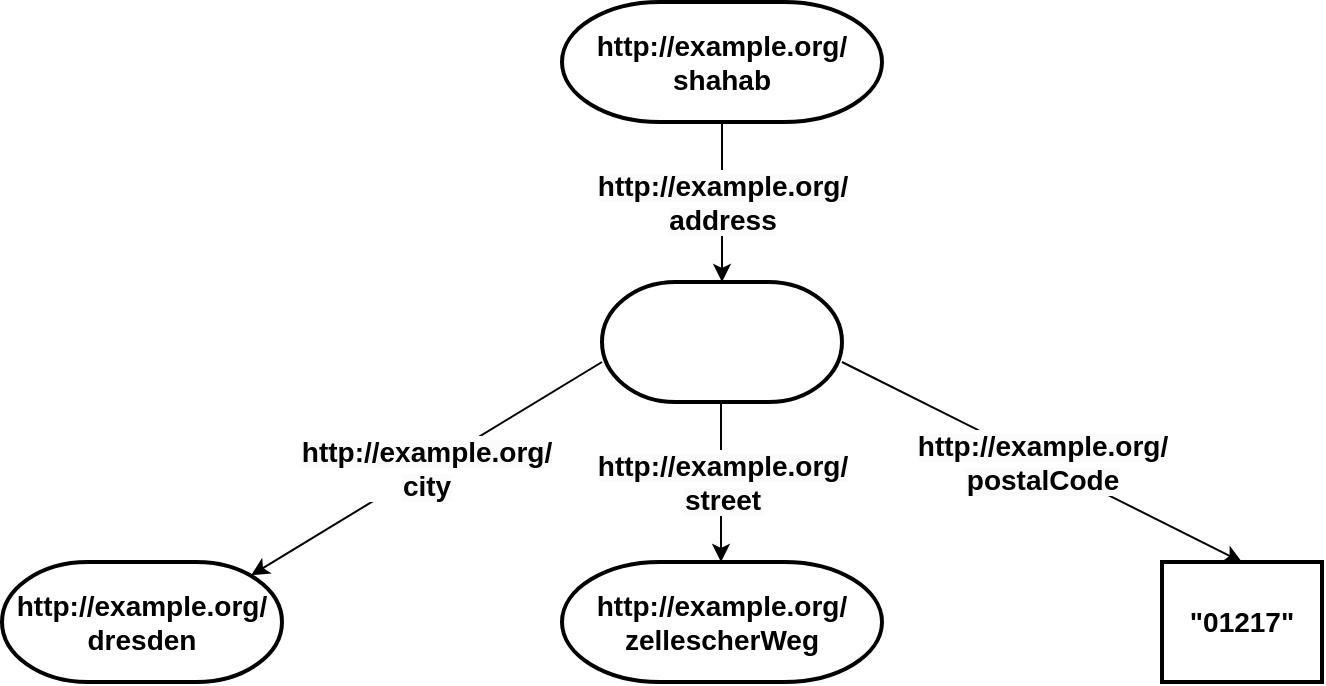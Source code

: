 <mxfile version="21.0.6" type="device"><diagram name="Page-1" id="YQSYtEf92kJAoQtLdOlQ"><mxGraphModel dx="1434" dy="802" grid="1" gridSize="10" guides="1" tooltips="1" connect="1" arrows="1" fold="1" page="1" pageScale="1" pageWidth="850" pageHeight="1100" math="0" shadow="0"><root><mxCell id="0"/><mxCell id="1" parent="0"/><mxCell id="D2EejiDGK2Tbfz0WXctw-20" value="&lt;b style=&quot;border-color: var(--border-color);&quot;&gt;&lt;font style=&quot;border-color: var(--border-color); font-size: 14px;&quot;&gt;http://example.org/&lt;br&gt;shahab&lt;/font&gt;&lt;/b&gt;" style="strokeWidth=2;html=1;shape=mxgraph.flowchart.terminator;whiteSpace=wrap;" vertex="1" parent="1"><mxGeometry x="500" y="460" width="160" height="60" as="geometry"/></mxCell><mxCell id="D2EejiDGK2Tbfz0WXctw-21" value="" style="strokeWidth=2;html=1;shape=mxgraph.flowchart.terminator;whiteSpace=wrap;" vertex="1" parent="1"><mxGeometry x="520" y="600" width="120" height="60" as="geometry"/></mxCell><mxCell id="D2EejiDGK2Tbfz0WXctw-24" value="&lt;b style=&quot;border-color: var(--border-color);&quot;&gt;&lt;font style=&quot;border-color: var(--border-color); font-size: 14px;&quot;&gt;&quot;01217&quot;&lt;/font&gt;&lt;/b&gt;&lt;b&gt;&lt;font style=&quot;font-size: 14px;&quot;&gt;&lt;br&gt;&lt;/font&gt;&lt;/b&gt;" style="rounded=0;whiteSpace=wrap;html=1;strokeWidth=2;" vertex="1" parent="1"><mxGeometry x="800" y="740" width="80" height="60" as="geometry"/></mxCell><mxCell id="D2EejiDGK2Tbfz0WXctw-25" value="&lt;b style=&quot;border-color: var(--border-color);&quot;&gt;&lt;font style=&quot;border-color: var(--border-color); font-size: 14px;&quot;&gt;http://example.org/&lt;br&gt;dresden&lt;/font&gt;&lt;/b&gt;" style="strokeWidth=2;html=1;shape=mxgraph.flowchart.terminator;whiteSpace=wrap;" vertex="1" parent="1"><mxGeometry x="220" y="740" width="140" height="60" as="geometry"/></mxCell><mxCell id="D2EejiDGK2Tbfz0WXctw-27" value="&lt;b style=&quot;border-color: var(--border-color); color: rgb(0, 0, 0); font-family: Helvetica; font-size: 12px; font-style: normal; font-variant-ligatures: normal; font-variant-caps: normal; letter-spacing: normal; orphans: 2; text-align: center; text-indent: 0px; text-transform: none; widows: 2; word-spacing: 0px; -webkit-text-stroke-width: 0px; background-color: rgb(251, 251, 251); text-decoration-thickness: initial; text-decoration-style: initial; text-decoration-color: initial;&quot;&gt;&lt;font style=&quot;border-color: var(--border-color); font-size: 14px;&quot;&gt;http://example.org/&lt;br&gt;address&lt;/font&gt;&lt;/b&gt;" style="endArrow=classic;html=1;rounded=0;exitX=0.5;exitY=1;exitDx=0;exitDy=0;exitPerimeter=0;" edge="1" parent="1" source="D2EejiDGK2Tbfz0WXctw-20"><mxGeometry width="50" height="50" relative="1" as="geometry"><mxPoint x="90" y="570" as="sourcePoint"/><mxPoint x="580" y="600" as="targetPoint"/><Array as="points"><mxPoint x="580" y="550"/></Array><mxPoint as="offset"/></mxGeometry></mxCell><mxCell id="D2EejiDGK2Tbfz0WXctw-26" value="&lt;b style=&quot;border-color: var(--border-color);&quot;&gt;&lt;font style=&quot;border-color: var(--border-color); font-size: 14px;&quot;&gt;http://example.org/&lt;br&gt;zellescherWeg&lt;/font&gt;&lt;/b&gt;" style="strokeWidth=2;html=1;shape=mxgraph.flowchart.terminator;whiteSpace=wrap;" vertex="1" parent="1"><mxGeometry x="500" y="740" width="160" height="60" as="geometry"/></mxCell><mxCell id="D2EejiDGK2Tbfz0WXctw-35" value="&lt;b style=&quot;border-color: var(--border-color); color: rgb(0, 0, 0); font-family: Helvetica; font-size: 12px; font-style: normal; font-variant-ligatures: normal; font-variant-caps: normal; letter-spacing: normal; orphans: 2; text-align: center; text-indent: 0px; text-transform: none; widows: 2; word-spacing: 0px; -webkit-text-stroke-width: 0px; background-color: rgb(251, 251, 251); text-decoration-thickness: initial; text-decoration-style: initial; text-decoration-color: initial;&quot;&gt;&lt;font style=&quot;border-color: var(--border-color); font-size: 14px;&quot;&gt;http://example.org/&lt;br&gt;street&lt;/font&gt;&lt;/b&gt;" style="endArrow=classic;html=1;rounded=0;exitX=0.5;exitY=1;exitDx=0;exitDy=0;exitPerimeter=0;" edge="1" parent="1"><mxGeometry width="50" height="50" relative="1" as="geometry"><mxPoint x="579.5" y="660" as="sourcePoint"/><mxPoint x="579.5" y="740" as="targetPoint"/><Array as="points"><mxPoint x="579.5" y="690"/></Array></mxGeometry></mxCell><mxCell id="D2EejiDGK2Tbfz0WXctw-36" value="&lt;b style=&quot;border-color: var(--border-color); color: rgb(0, 0, 0); font-family: Helvetica; font-size: 12px; font-style: normal; font-variant-ligatures: normal; font-variant-caps: normal; letter-spacing: normal; orphans: 2; text-align: center; text-indent: 0px; text-transform: none; widows: 2; word-spacing: 0px; -webkit-text-stroke-width: 0px; background-color: rgb(251, 251, 251); text-decoration-thickness: initial; text-decoration-style: initial; text-decoration-color: initial;&quot;&gt;&lt;font style=&quot;border-color: var(--border-color); font-size: 14px;&quot;&gt;http://example.org/&lt;br&gt;city&lt;br&gt;&lt;/font&gt;&lt;/b&gt;" style="endArrow=classic;html=1;rounded=0;entryX=0.89;entryY=0.11;entryDx=0;entryDy=0;entryPerimeter=0;" edge="1" parent="1" target="D2EejiDGK2Tbfz0WXctw-25"><mxGeometry x="0.005" width="50" height="50" relative="1" as="geometry"><mxPoint x="520" y="640" as="sourcePoint"/><mxPoint x="420" y="750" as="targetPoint"/><Array as="points"/><mxPoint as="offset"/></mxGeometry></mxCell><mxCell id="D2EejiDGK2Tbfz0WXctw-37" value="&lt;b style=&quot;border-color: var(--border-color); color: rgb(0, 0, 0); font-family: Helvetica; font-size: 12px; font-style: normal; font-variant-ligatures: normal; font-variant-caps: normal; letter-spacing: normal; orphans: 2; text-align: center; text-indent: 0px; text-transform: none; widows: 2; word-spacing: 0px; -webkit-text-stroke-width: 0px; background-color: rgb(251, 251, 251); text-decoration-thickness: initial; text-decoration-style: initial; text-decoration-color: initial;&quot;&gt;&lt;font style=&quot;border-color: var(--border-color); font-size: 14px;&quot;&gt;http://example.org/&lt;br&gt;postalCode&lt;/font&gt;&lt;/b&gt;" style="endArrow=classic;html=1;rounded=0;entryX=0.5;entryY=0;entryDx=0;entryDy=0;" edge="1" parent="1" target="D2EejiDGK2Tbfz0WXctw-24"><mxGeometry width="50" height="50" relative="1" as="geometry"><mxPoint x="640" y="640" as="sourcePoint"/><mxPoint x="750" y="740" as="targetPoint"/><Array as="points"/></mxGeometry></mxCell></root></mxGraphModel></diagram></mxfile>